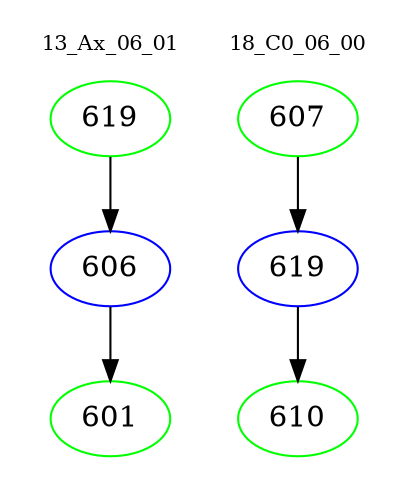 digraph{
subgraph cluster_0 {
color = white
label = "13_Ax_06_01";
fontsize=10;
T0_619 [label="619", color="green"]
T0_619 -> T0_606 [color="black"]
T0_606 [label="606", color="blue"]
T0_606 -> T0_601 [color="black"]
T0_601 [label="601", color="green"]
}
subgraph cluster_1 {
color = white
label = "18_C0_06_00";
fontsize=10;
T1_607 [label="607", color="green"]
T1_607 -> T1_619 [color="black"]
T1_619 [label="619", color="blue"]
T1_619 -> T1_610 [color="black"]
T1_610 [label="610", color="green"]
}
}
